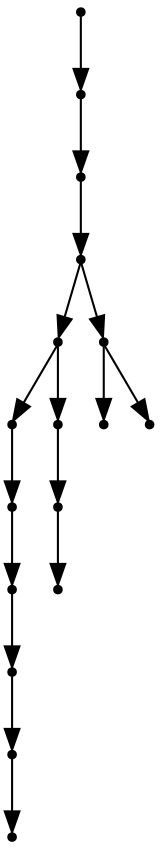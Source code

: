 digraph {
  16 [shape=point];
  15 [shape=point];
  14 [shape=point];
  13 [shape=point];
  9 [shape=point];
  5 [shape=point];
  4 [shape=point];
  3 [shape=point];
  2 [shape=point];
  1 [shape=point];
  0 [shape=point];
  8 [shape=point];
  7 [shape=point];
  6 [shape=point];
  12 [shape=point];
  10 [shape=point];
  11 [shape=point];
16 -> 15;
15 -> 14;
14 -> 13;
13 -> 9;
9 -> 5;
5 -> 4;
4 -> 3;
3 -> 2;
2 -> 1;
1 -> 0;
9 -> 8;
8 -> 7;
7 -> 6;
13 -> 12;
12 -> 10;
12 -> 11;
}
